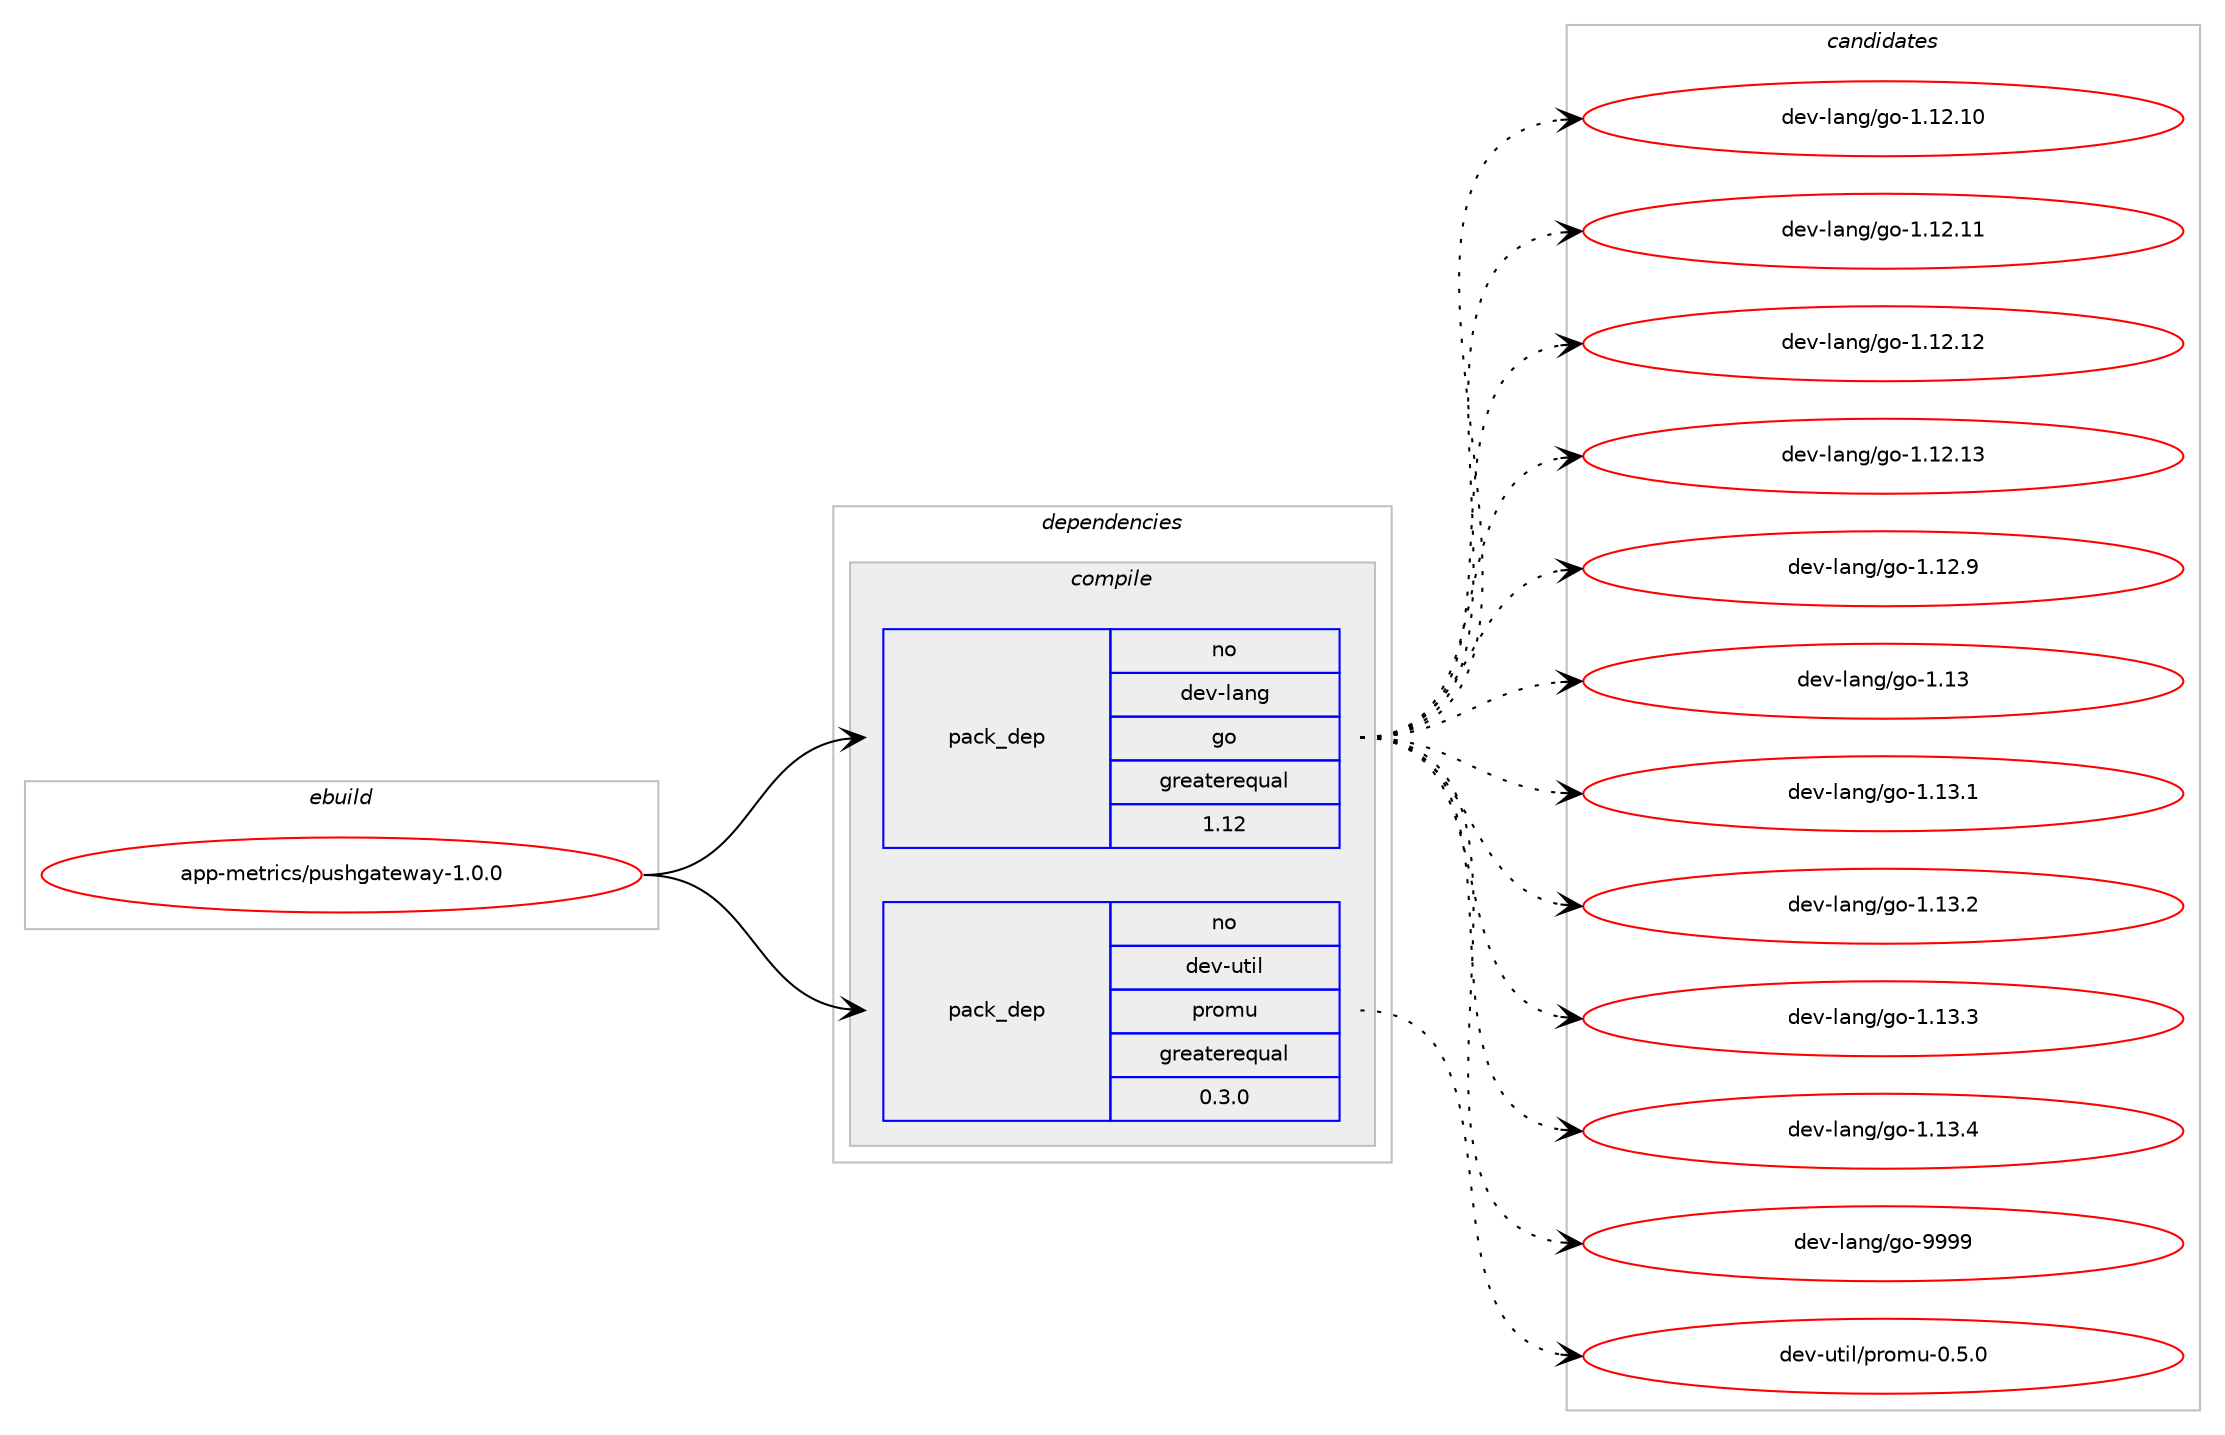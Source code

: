 digraph prolog {

# *************
# Graph options
# *************

newrank=true;
concentrate=true;
compound=true;
graph [rankdir=LR,fontname=Helvetica,fontsize=10,ranksep=1.5];#, ranksep=2.5, nodesep=0.2];
edge  [arrowhead=vee];
node  [fontname=Helvetica,fontsize=10];

# **********
# The ebuild
# **********

subgraph cluster_leftcol {
color=gray;
rank=same;
label=<<i>ebuild</i>>;
id [label="app-metrics/pushgateway-1.0.0", color=red, width=4, href="../app-metrics/pushgateway-1.0.0.svg"];
}

# ****************
# The dependencies
# ****************

subgraph cluster_midcol {
color=gray;
label=<<i>dependencies</i>>;
subgraph cluster_compile {
fillcolor="#eeeeee";
style=filled;
label=<<i>compile</i>>;
subgraph pack369746 {
dependency497590 [label=<<TABLE BORDER="0" CELLBORDER="1" CELLSPACING="0" CELLPADDING="4" WIDTH="220"><TR><TD ROWSPAN="6" CELLPADDING="30">pack_dep</TD></TR><TR><TD WIDTH="110">no</TD></TR><TR><TD>dev-lang</TD></TR><TR><TD>go</TD></TR><TR><TD>greaterequal</TD></TR><TR><TD>1.12</TD></TR></TABLE>>, shape=none, color=blue];
}
id:e -> dependency497590:w [weight=20,style="solid",arrowhead="vee"];
subgraph pack369747 {
dependency497591 [label=<<TABLE BORDER="0" CELLBORDER="1" CELLSPACING="0" CELLPADDING="4" WIDTH="220"><TR><TD ROWSPAN="6" CELLPADDING="30">pack_dep</TD></TR><TR><TD WIDTH="110">no</TD></TR><TR><TD>dev-util</TD></TR><TR><TD>promu</TD></TR><TR><TD>greaterequal</TD></TR><TR><TD>0.3.0</TD></TR></TABLE>>, shape=none, color=blue];
}
id:e -> dependency497591:w [weight=20,style="solid",arrowhead="vee"];
}
subgraph cluster_compileandrun {
fillcolor="#eeeeee";
style=filled;
label=<<i>compile and run</i>>;
}
subgraph cluster_run {
fillcolor="#eeeeee";
style=filled;
label=<<i>run</i>>;
}
}

# **************
# The candidates
# **************

subgraph cluster_choices {
rank=same;
color=gray;
label=<<i>candidates</i>>;

subgraph choice369746 {
color=black;
nodesep=1;
choice1001011184510897110103471031114549464950464948 [label="dev-lang/go-1.12.10", color=red, width=4,href="../dev-lang/go-1.12.10.svg"];
choice1001011184510897110103471031114549464950464949 [label="dev-lang/go-1.12.11", color=red, width=4,href="../dev-lang/go-1.12.11.svg"];
choice1001011184510897110103471031114549464950464950 [label="dev-lang/go-1.12.12", color=red, width=4,href="../dev-lang/go-1.12.12.svg"];
choice1001011184510897110103471031114549464950464951 [label="dev-lang/go-1.12.13", color=red, width=4,href="../dev-lang/go-1.12.13.svg"];
choice10010111845108971101034710311145494649504657 [label="dev-lang/go-1.12.9", color=red, width=4,href="../dev-lang/go-1.12.9.svg"];
choice1001011184510897110103471031114549464951 [label="dev-lang/go-1.13", color=red, width=4,href="../dev-lang/go-1.13.svg"];
choice10010111845108971101034710311145494649514649 [label="dev-lang/go-1.13.1", color=red, width=4,href="../dev-lang/go-1.13.1.svg"];
choice10010111845108971101034710311145494649514650 [label="dev-lang/go-1.13.2", color=red, width=4,href="../dev-lang/go-1.13.2.svg"];
choice10010111845108971101034710311145494649514651 [label="dev-lang/go-1.13.3", color=red, width=4,href="../dev-lang/go-1.13.3.svg"];
choice10010111845108971101034710311145494649514652 [label="dev-lang/go-1.13.4", color=red, width=4,href="../dev-lang/go-1.13.4.svg"];
choice1001011184510897110103471031114557575757 [label="dev-lang/go-9999", color=red, width=4,href="../dev-lang/go-9999.svg"];
dependency497590:e -> choice1001011184510897110103471031114549464950464948:w [style=dotted,weight="100"];
dependency497590:e -> choice1001011184510897110103471031114549464950464949:w [style=dotted,weight="100"];
dependency497590:e -> choice1001011184510897110103471031114549464950464950:w [style=dotted,weight="100"];
dependency497590:e -> choice1001011184510897110103471031114549464950464951:w [style=dotted,weight="100"];
dependency497590:e -> choice10010111845108971101034710311145494649504657:w [style=dotted,weight="100"];
dependency497590:e -> choice1001011184510897110103471031114549464951:w [style=dotted,weight="100"];
dependency497590:e -> choice10010111845108971101034710311145494649514649:w [style=dotted,weight="100"];
dependency497590:e -> choice10010111845108971101034710311145494649514650:w [style=dotted,weight="100"];
dependency497590:e -> choice10010111845108971101034710311145494649514651:w [style=dotted,weight="100"];
dependency497590:e -> choice10010111845108971101034710311145494649514652:w [style=dotted,weight="100"];
dependency497590:e -> choice1001011184510897110103471031114557575757:w [style=dotted,weight="100"];
}
subgraph choice369747 {
color=black;
nodesep=1;
choice1001011184511711610510847112114111109117454846534648 [label="dev-util/promu-0.5.0", color=red, width=4,href="../dev-util/promu-0.5.0.svg"];
dependency497591:e -> choice1001011184511711610510847112114111109117454846534648:w [style=dotted,weight="100"];
}
}

}
